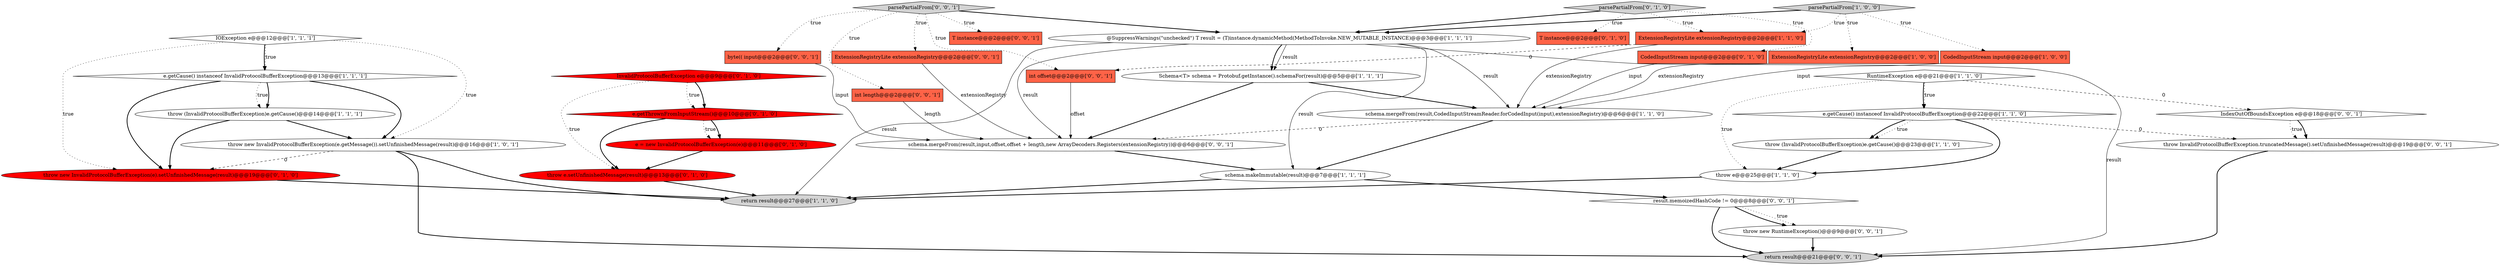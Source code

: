digraph {
19 [style = filled, label = "throw e.setUnfinishedMessage(result)@@@13@@@['0', '1', '0']", fillcolor = red, shape = ellipse image = "AAA1AAABBB2BBB"];
27 [style = filled, label = "schema.mergeFrom(result,input,offset,offset + length,new ArrayDecoders.Registers(extensionRegistry))@@@6@@@['0', '0', '1']", fillcolor = white, shape = ellipse image = "AAA0AAABBB3BBB"];
14 [style = filled, label = "ExtensionRegistryLite extensionRegistry@@@2@@@['1', '1', '0']", fillcolor = tomato, shape = box image = "AAA0AAABBB1BBB"];
13 [style = filled, label = "return result@@@27@@@['1', '1', '0']", fillcolor = lightgray, shape = ellipse image = "AAA0AAABBB1BBB"];
17 [style = filled, label = "T instance@@@2@@@['0', '1', '0']", fillcolor = tomato, shape = box image = "AAA0AAABBB2BBB"];
34 [style = filled, label = "return result@@@21@@@['0', '0', '1']", fillcolor = lightgray, shape = ellipse image = "AAA0AAABBB3BBB"];
8 [style = filled, label = "RuntimeException e@@@21@@@['1', '1', '0']", fillcolor = white, shape = diamond image = "AAA0AAABBB1BBB"];
12 [style = filled, label = "throw (InvalidProtocolBufferException)e.getCause()@@@14@@@['1', '1', '1']", fillcolor = white, shape = ellipse image = "AAA0AAABBB1BBB"];
25 [style = filled, label = "byte(( input@@@2@@@['0', '0', '1']", fillcolor = tomato, shape = box image = "AAA0AAABBB3BBB"];
10 [style = filled, label = "CodedInputStream input@@@2@@@['1', '0', '0']", fillcolor = tomato, shape = box image = "AAA0AAABBB1BBB"];
33 [style = filled, label = "int offset@@@2@@@['0', '0', '1']", fillcolor = tomato, shape = box image = "AAA0AAABBB3BBB"];
20 [style = filled, label = "parsePartialFrom['0', '1', '0']", fillcolor = lightgray, shape = diamond image = "AAA0AAABBB2BBB"];
11 [style = filled, label = "Schema<T> schema = Protobuf.getInstance().schemaFor(result)@@@5@@@['1', '1', '1']", fillcolor = white, shape = ellipse image = "AAA0AAABBB1BBB"];
29 [style = filled, label = "int length@@@2@@@['0', '0', '1']", fillcolor = tomato, shape = box image = "AAA0AAABBB3BBB"];
30 [style = filled, label = "T instance@@@2@@@['0', '0', '1']", fillcolor = tomato, shape = box image = "AAA0AAABBB3BBB"];
4 [style = filled, label = "@SuppressWarnings(\"unchecked\") T result = (T)instance.dynamicMethod(MethodToInvoke.NEW_MUTABLE_INSTANCE)@@@3@@@['1', '1', '1']", fillcolor = white, shape = ellipse image = "AAA0AAABBB1BBB"];
1 [style = filled, label = "e.getCause() instanceof InvalidProtocolBufferException@@@13@@@['1', '1', '1']", fillcolor = white, shape = diamond image = "AAA0AAABBB1BBB"];
24 [style = filled, label = "InvalidProtocolBufferException e@@@9@@@['0', '1', '0']", fillcolor = red, shape = diamond image = "AAA1AAABBB2BBB"];
16 [style = filled, label = "schema.mergeFrom(result,CodedInputStreamReader.forCodedInput(input),extensionRegistry)@@@6@@@['1', '1', '0']", fillcolor = white, shape = ellipse image = "AAA0AAABBB1BBB"];
7 [style = filled, label = "throw e@@@25@@@['1', '1', '0']", fillcolor = white, shape = ellipse image = "AAA0AAABBB1BBB"];
23 [style = filled, label = "e.getThrownFromInputStream()@@@10@@@['0', '1', '0']", fillcolor = red, shape = diamond image = "AAA1AAABBB2BBB"];
21 [style = filled, label = "e = new InvalidProtocolBufferException(e)@@@11@@@['0', '1', '0']", fillcolor = red, shape = ellipse image = "AAA1AAABBB2BBB"];
2 [style = filled, label = "e.getCause() instanceof InvalidProtocolBufferException@@@22@@@['1', '1', '0']", fillcolor = white, shape = diamond image = "AAA0AAABBB1BBB"];
28 [style = filled, label = "throw new RuntimeException()@@@9@@@['0', '0', '1']", fillcolor = white, shape = ellipse image = "AAA0AAABBB3BBB"];
3 [style = filled, label = "ExtensionRegistryLite extensionRegistry@@@2@@@['1', '0', '0']", fillcolor = tomato, shape = box image = "AAA0AAABBB1BBB"];
5 [style = filled, label = "IOException e@@@12@@@['1', '1', '1']", fillcolor = white, shape = diamond image = "AAA0AAABBB1BBB"];
15 [style = filled, label = "throw (InvalidProtocolBufferException)e.getCause()@@@23@@@['1', '1', '0']", fillcolor = white, shape = ellipse image = "AAA0AAABBB1BBB"];
6 [style = filled, label = "schema.makeImmutable(result)@@@7@@@['1', '1', '1']", fillcolor = white, shape = ellipse image = "AAA0AAABBB1BBB"];
22 [style = filled, label = "CodedInputStream input@@@2@@@['0', '1', '0']", fillcolor = tomato, shape = box image = "AAA0AAABBB2BBB"];
26 [style = filled, label = "parsePartialFrom['0', '0', '1']", fillcolor = lightgray, shape = diamond image = "AAA0AAABBB3BBB"];
0 [style = filled, label = "throw new InvalidProtocolBufferException(e.getMessage()).setUnfinishedMessage(result)@@@16@@@['1', '0', '1']", fillcolor = white, shape = ellipse image = "AAA0AAABBB1BBB"];
36 [style = filled, label = "result.memoizedHashCode != 0@@@8@@@['0', '0', '1']", fillcolor = white, shape = diamond image = "AAA0AAABBB3BBB"];
35 [style = filled, label = "throw InvalidProtocolBufferException.truncatedMessage().setUnfinishedMessage(result)@@@19@@@['0', '0', '1']", fillcolor = white, shape = ellipse image = "AAA0AAABBB3BBB"];
18 [style = filled, label = "throw new InvalidProtocolBufferException(e).setUnfinishedMessage(result)@@@19@@@['0', '1', '0']", fillcolor = red, shape = ellipse image = "AAA1AAABBB2BBB"];
32 [style = filled, label = "ExtensionRegistryLite extensionRegistry@@@2@@@['0', '0', '1']", fillcolor = tomato, shape = box image = "AAA0AAABBB3BBB"];
9 [style = filled, label = "parsePartialFrom['1', '0', '0']", fillcolor = lightgray, shape = diamond image = "AAA0AAABBB1BBB"];
31 [style = filled, label = "IndexOutOfBoundsException e@@@18@@@['0', '0', '1']", fillcolor = white, shape = diamond image = "AAA0AAABBB3BBB"];
7->13 [style = bold, label=""];
11->16 [style = bold, label=""];
26->33 [style = dotted, label="true"];
0->13 [style = bold, label=""];
15->7 [style = bold, label=""];
21->19 [style = bold, label=""];
28->34 [style = bold, label=""];
5->18 [style = dotted, label="true"];
31->35 [style = dotted, label="true"];
14->16 [style = solid, label="extensionRegistry"];
26->25 [style = dotted, label="true"];
20->17 [style = dotted, label="true"];
8->2 [style = dotted, label="true"];
16->27 [style = dashed, label="0"];
16->6 [style = bold, label=""];
9->4 [style = bold, label=""];
5->1 [style = dotted, label="true"];
2->35 [style = dashed, label="0"];
23->21 [style = dotted, label="true"];
20->14 [style = dotted, label="true"];
36->28 [style = bold, label=""];
2->15 [style = dotted, label="true"];
33->27 [style = solid, label="offset"];
8->7 [style = dotted, label="true"];
25->27 [style = solid, label="input"];
1->18 [style = bold, label=""];
1->0 [style = bold, label=""];
5->0 [style = dotted, label="true"];
10->16 [style = solid, label="input"];
4->16 [style = solid, label="result"];
36->28 [style = dotted, label="true"];
14->33 [style = dashed, label="0"];
12->0 [style = bold, label=""];
3->16 [style = solid, label="extensionRegistry"];
6->36 [style = bold, label=""];
27->6 [style = bold, label=""];
32->27 [style = solid, label="extensionRegistry"];
26->4 [style = bold, label=""];
9->14 [style = dotted, label="true"];
20->4 [style = bold, label=""];
29->27 [style = solid, label="length"];
4->11 [style = solid, label="result"];
0->34 [style = bold, label=""];
5->1 [style = bold, label=""];
24->23 [style = dotted, label="true"];
19->13 [style = bold, label=""];
31->35 [style = bold, label=""];
8->2 [style = bold, label=""];
23->21 [style = bold, label=""];
26->30 [style = dotted, label="true"];
26->32 [style = dotted, label="true"];
22->16 [style = solid, label="input"];
6->13 [style = bold, label=""];
23->19 [style = bold, label=""];
1->12 [style = dotted, label="true"];
2->15 [style = bold, label=""];
12->18 [style = bold, label=""];
1->12 [style = bold, label=""];
18->13 [style = bold, label=""];
0->18 [style = dashed, label="0"];
24->19 [style = dotted, label="true"];
26->29 [style = dotted, label="true"];
4->6 [style = solid, label="result"];
20->22 [style = dotted, label="true"];
2->7 [style = bold, label=""];
9->3 [style = dotted, label="true"];
8->31 [style = dashed, label="0"];
4->13 [style = solid, label="result"];
4->11 [style = bold, label=""];
35->34 [style = bold, label=""];
9->10 [style = dotted, label="true"];
4->34 [style = solid, label="result"];
36->34 [style = bold, label=""];
4->27 [style = solid, label="result"];
11->27 [style = bold, label=""];
24->23 [style = bold, label=""];
}
